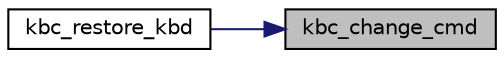 digraph "kbc_change_cmd"
{
 // LATEX_PDF_SIZE
  edge [fontname="Helvetica",fontsize="10",labelfontname="Helvetica",labelfontsize="10"];
  node [fontname="Helvetica",fontsize="10",shape=record];
  rankdir="RL";
  Node1 [label="kbc_change_cmd",height=0.2,width=0.4,color="black", fillcolor="grey75", style="filled", fontcolor="black",tooltip="High-level function that changes the command byte of the KBC."];
  Node1 -> Node2 [dir="back",color="midnightblue",fontsize="10",style="solid"];
  Node2 [label="kbc_restore_kbd",height=0.2,width=0.4,color="black", fillcolor="white", style="filled",URL="$kbc_8c.html#ad23a7f1edcc0f9b1d46b073a198f9f88",tooltip=" "];
}
